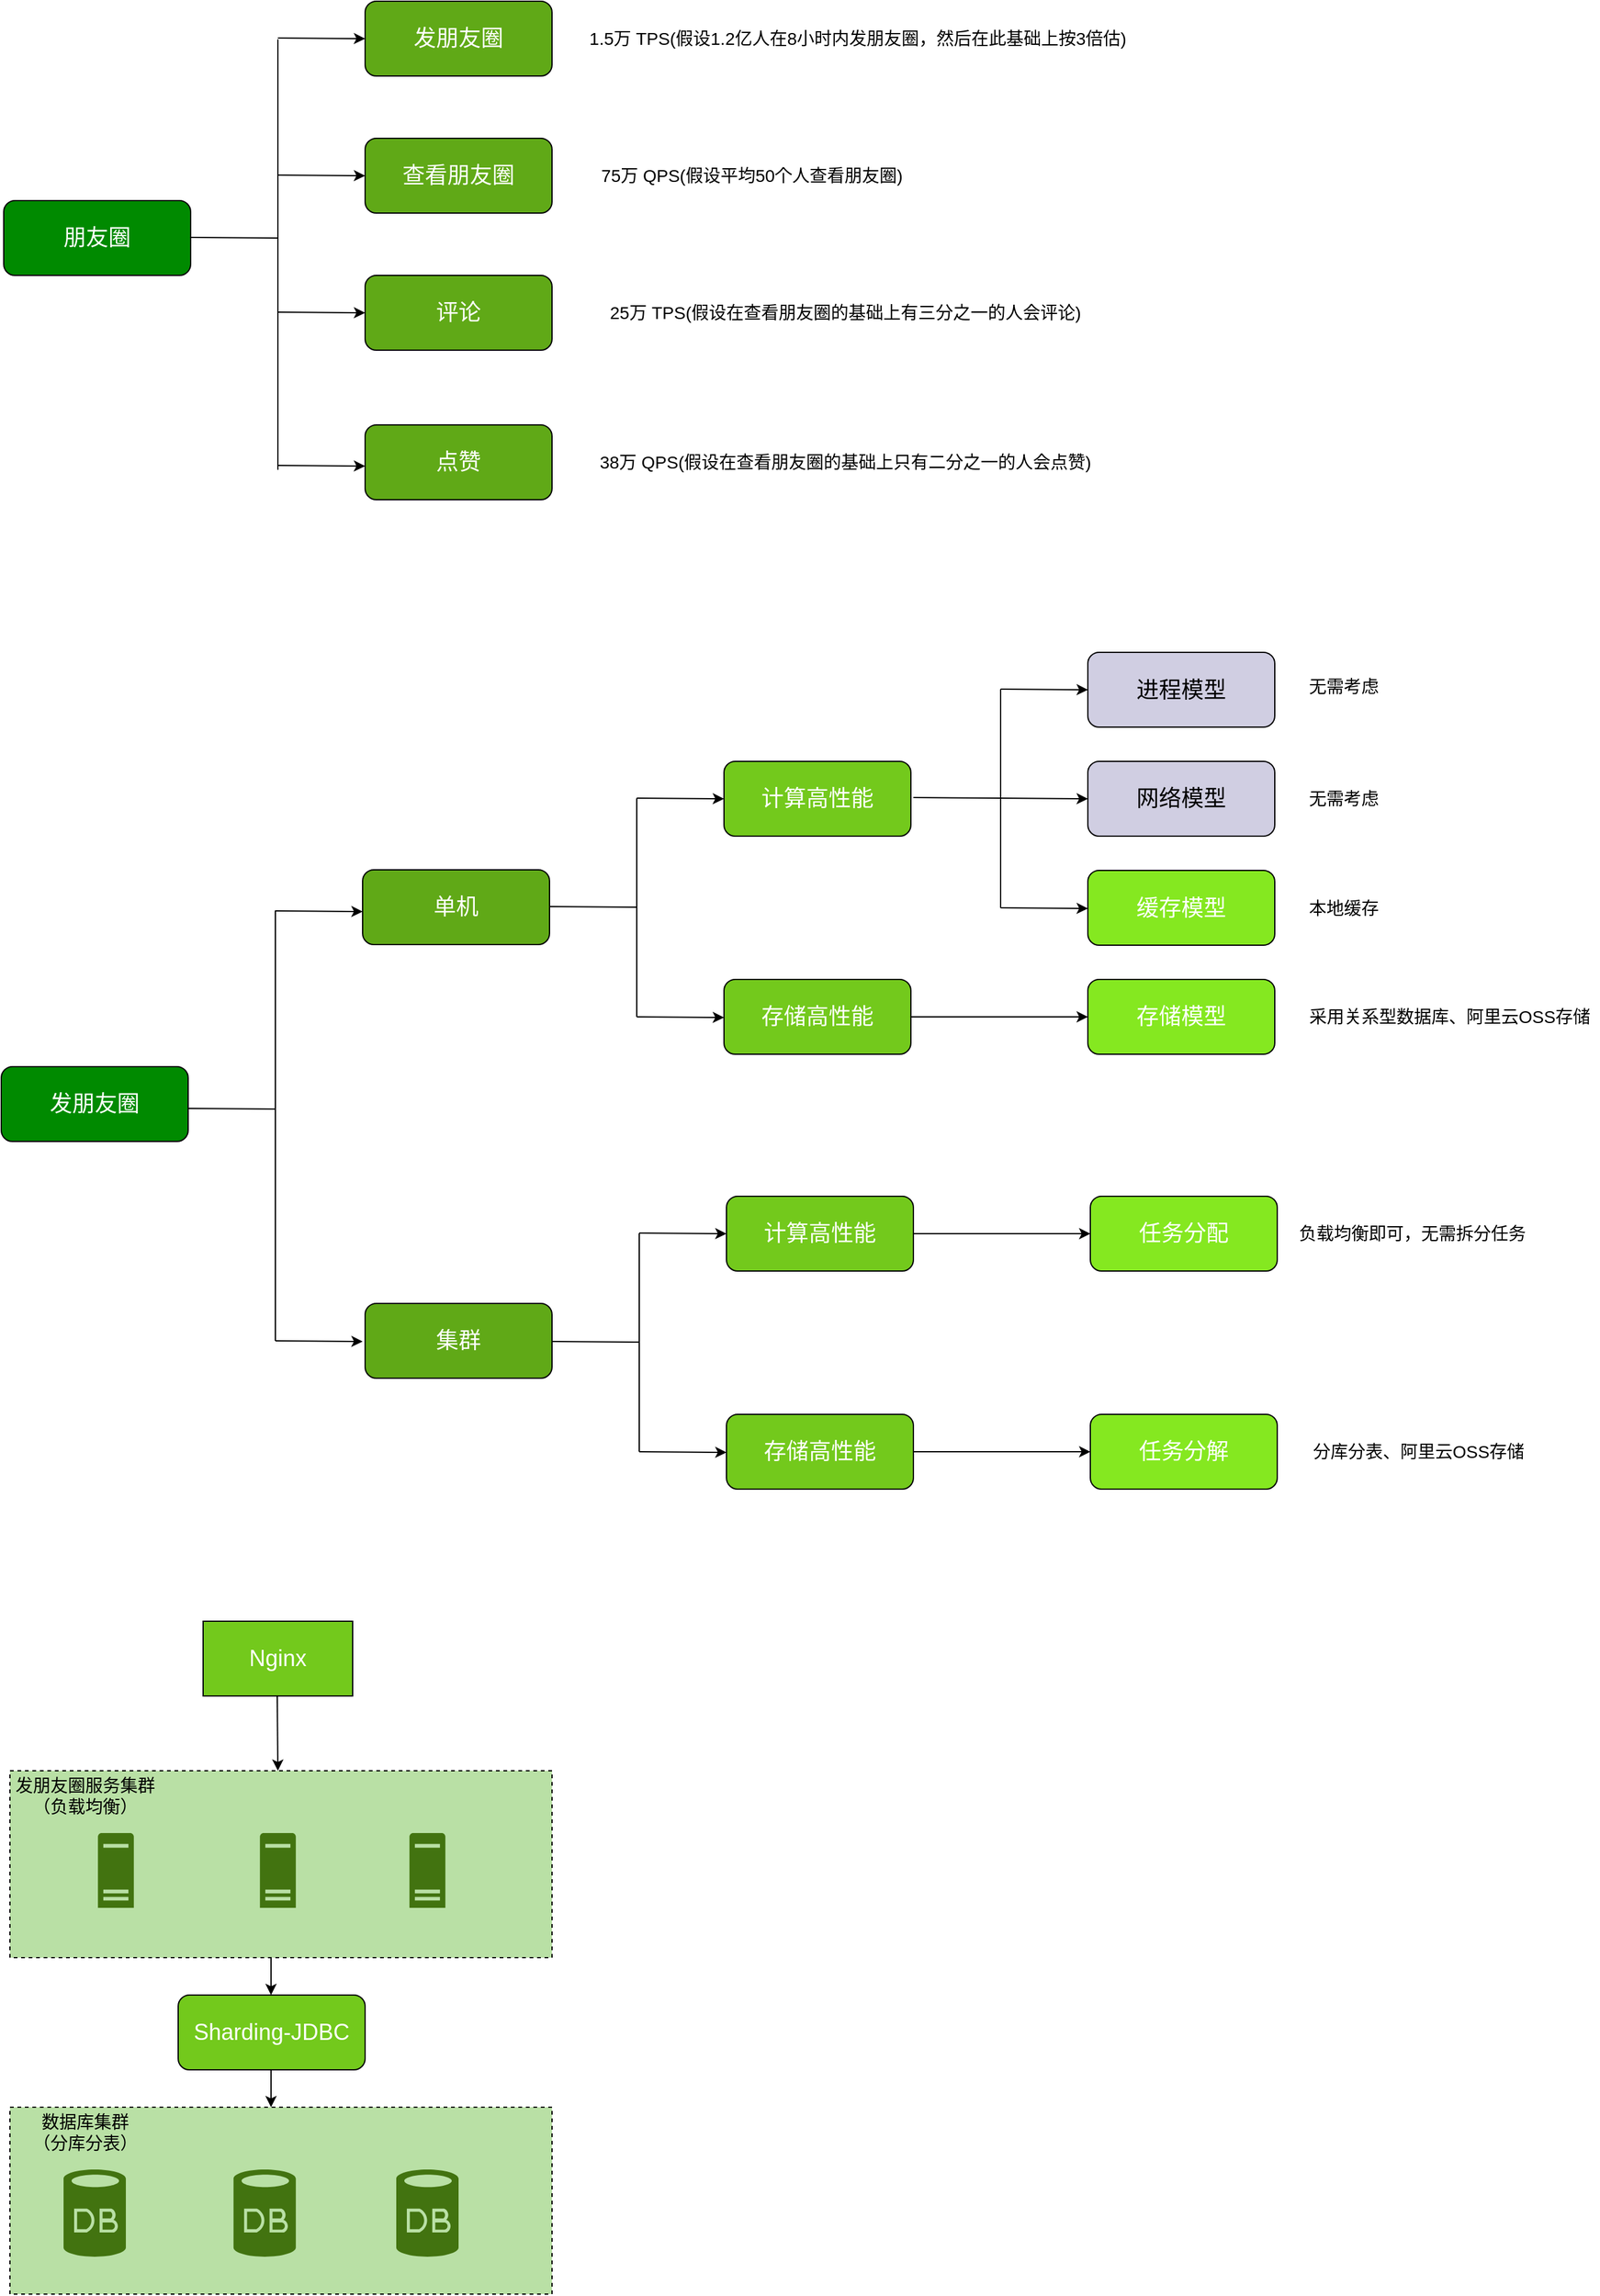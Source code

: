 <mxfile version="15.0.6" type="github">
  <diagram id="jBRWD2HVv8BvLUWZsqpH" name="Page-1">
    <mxGraphModel dx="946" dy="539" grid="1" gridSize="10" guides="1" tooltips="1" connect="1" arrows="1" fold="1" page="1" pageScale="1" pageWidth="827" pageHeight="1169" math="0" shadow="0">
      <root>
        <mxCell id="0" />
        <mxCell id="1" parent="0" />
        <mxCell id="3huNSBhZNZtRJ6iiqQSG-64" value="" style="rounded=0;whiteSpace=wrap;html=1;dashed=1;fillColor=#B9E0A5;" vertex="1" parent="1">
          <mxGeometry x="65" y="1560" width="435" height="150" as="geometry" />
        </mxCell>
        <mxCell id="3huNSBhZNZtRJ6iiqQSG-1" value="&lt;font style=&quot;font-size: 18px&quot;&gt;朋友圈&lt;/font&gt;" style="rounded=1;whiteSpace=wrap;html=1;fontColor=#ffffff;fillColor=#008a00;" vertex="1" parent="1">
          <mxGeometry x="60" y="300" width="150" height="60" as="geometry" />
        </mxCell>
        <mxCell id="3huNSBhZNZtRJ6iiqQSG-2" value="&lt;font style=&quot;font-size: 18px&quot;&gt;发朋友圈&lt;/font&gt;" style="rounded=1;whiteSpace=wrap;html=1;fontColor=#ffffff;fillColor=#60a917;" vertex="1" parent="1">
          <mxGeometry x="350" y="140" width="150" height="60" as="geometry" />
        </mxCell>
        <mxCell id="3huNSBhZNZtRJ6iiqQSG-3" value="&lt;font style=&quot;font-size: 18px&quot;&gt;查看朋友圈&lt;/font&gt;" style="rounded=1;whiteSpace=wrap;html=1;fontColor=#ffffff;fillColor=#60a917;" vertex="1" parent="1">
          <mxGeometry x="350" y="250" width="150" height="60" as="geometry" />
        </mxCell>
        <mxCell id="3huNSBhZNZtRJ6iiqQSG-4" value="&lt;font style=&quot;font-size: 18px&quot;&gt;评论&lt;/font&gt;" style="rounded=1;whiteSpace=wrap;html=1;fontColor=#ffffff;fillColor=#60a917;" vertex="1" parent="1">
          <mxGeometry x="350" y="360" width="150" height="60" as="geometry" />
        </mxCell>
        <mxCell id="3huNSBhZNZtRJ6iiqQSG-5" value="&lt;font style=&quot;font-size: 18px&quot;&gt;点赞&lt;/font&gt;" style="rounded=1;whiteSpace=wrap;html=1;fontColor=#ffffff;fillColor=#60a917;" vertex="1" parent="1">
          <mxGeometry x="350" y="480" width="150" height="60" as="geometry" />
        </mxCell>
        <mxCell id="3huNSBhZNZtRJ6iiqQSG-6" value="" style="endArrow=none;html=1;" edge="1" parent="1">
          <mxGeometry width="50" height="50" relative="1" as="geometry">
            <mxPoint x="210" y="329.5" as="sourcePoint" />
            <mxPoint x="280" y="330" as="targetPoint" />
          </mxGeometry>
        </mxCell>
        <mxCell id="3huNSBhZNZtRJ6iiqQSG-7" value="" style="endArrow=none;html=1;" edge="1" parent="1">
          <mxGeometry width="50" height="50" relative="1" as="geometry">
            <mxPoint x="280" y="516" as="sourcePoint" />
            <mxPoint x="280" y="416" as="targetPoint" />
            <Array as="points">
              <mxPoint x="280" y="166" />
            </Array>
          </mxGeometry>
        </mxCell>
        <mxCell id="3huNSBhZNZtRJ6iiqQSG-8" value="" style="endArrow=classic;html=1;entryX=0;entryY=0.5;entryDx=0;entryDy=0;" edge="1" parent="1" target="3huNSBhZNZtRJ6iiqQSG-2">
          <mxGeometry width="50" height="50" relative="1" as="geometry">
            <mxPoint x="280" y="169.5" as="sourcePoint" />
            <mxPoint x="340" y="169.5" as="targetPoint" />
          </mxGeometry>
        </mxCell>
        <mxCell id="3huNSBhZNZtRJ6iiqQSG-9" value="" style="endArrow=classic;html=1;entryX=0;entryY=0.5;entryDx=0;entryDy=0;" edge="1" parent="1" target="3huNSBhZNZtRJ6iiqQSG-3">
          <mxGeometry width="50" height="50" relative="1" as="geometry">
            <mxPoint x="280" y="279.5" as="sourcePoint" />
            <mxPoint x="340" y="279.5" as="targetPoint" />
          </mxGeometry>
        </mxCell>
        <mxCell id="3huNSBhZNZtRJ6iiqQSG-10" value="" style="endArrow=classic;html=1;entryX=0;entryY=0.5;entryDx=0;entryDy=0;" edge="1" parent="1">
          <mxGeometry width="50" height="50" relative="1" as="geometry">
            <mxPoint x="280" y="389.5" as="sourcePoint" />
            <mxPoint x="350" y="390" as="targetPoint" />
          </mxGeometry>
        </mxCell>
        <mxCell id="3huNSBhZNZtRJ6iiqQSG-11" value="" style="endArrow=classic;html=1;entryX=0;entryY=0.5;entryDx=0;entryDy=0;" edge="1" parent="1">
          <mxGeometry width="50" height="50" relative="1" as="geometry">
            <mxPoint x="280" y="512.5" as="sourcePoint" />
            <mxPoint x="350" y="513" as="targetPoint" />
          </mxGeometry>
        </mxCell>
        <mxCell id="3huNSBhZNZtRJ6iiqQSG-12" value="&lt;font style=&quot;font-size: 14px&quot;&gt;1.5万 TPS(假设1.2亿人在8小时内发朋友圈，然后在此基础上按3倍估)&lt;/font&gt;" style="text;html=1;resizable=0;autosize=1;align=center;verticalAlign=middle;points=[];fillColor=none;strokeColor=none;rounded=0;" vertex="1" parent="1">
          <mxGeometry x="520" y="160" width="450" height="20" as="geometry" />
        </mxCell>
        <mxCell id="3huNSBhZNZtRJ6iiqQSG-13" value="&lt;font style=&quot;font-size: 14px&quot;&gt;75万 QPS(假设平均50个人查看朋友圈)&lt;/font&gt;" style="text;html=1;resizable=0;autosize=1;align=center;verticalAlign=middle;points=[];fillColor=none;strokeColor=none;rounded=0;" vertex="1" parent="1">
          <mxGeometry x="530" y="270" width="260" height="20" as="geometry" />
        </mxCell>
        <mxCell id="3huNSBhZNZtRJ6iiqQSG-14" value="&lt;font style=&quot;font-size: 14px&quot;&gt;25万 TPS(假设在查看朋友圈的基础上有三分之一的人会评论)&lt;/font&gt;" style="text;html=1;resizable=0;autosize=1;align=center;verticalAlign=middle;points=[];fillColor=none;strokeColor=none;rounded=0;" vertex="1" parent="1">
          <mxGeometry x="540" y="380" width="390" height="20" as="geometry" />
        </mxCell>
        <mxCell id="3huNSBhZNZtRJ6iiqQSG-15" value="&lt;font style=&quot;font-size: 14px&quot;&gt;38万 QPS(假设在查看朋友圈的基础上只有二分之一的人会点赞)&lt;/font&gt;" style="text;html=1;resizable=0;autosize=1;align=center;verticalAlign=middle;points=[];fillColor=none;strokeColor=none;rounded=0;" vertex="1" parent="1">
          <mxGeometry x="530" y="500" width="410" height="20" as="geometry" />
        </mxCell>
        <mxCell id="3huNSBhZNZtRJ6iiqQSG-18" value="&lt;font style=&quot;font-size: 18px&quot;&gt;发朋友圈&lt;/font&gt;" style="rounded=1;whiteSpace=wrap;html=1;fontColor=#ffffff;fillColor=#008a00;" vertex="1" parent="1">
          <mxGeometry x="58" y="995" width="150" height="60" as="geometry" />
        </mxCell>
        <mxCell id="3huNSBhZNZtRJ6iiqQSG-19" value="&lt;font style=&quot;font-size: 18px&quot;&gt;单机&lt;/font&gt;" style="rounded=1;whiteSpace=wrap;html=1;fontColor=#ffffff;fillColor=#60a917;" vertex="1" parent="1">
          <mxGeometry x="348" y="837" width="150" height="60" as="geometry" />
        </mxCell>
        <mxCell id="3huNSBhZNZtRJ6iiqQSG-20" value="&lt;font style=&quot;font-size: 18px&quot;&gt;集群&lt;/font&gt;" style="rounded=1;whiteSpace=wrap;html=1;fontColor=#ffffff;fillColor=#60a917;" vertex="1" parent="1">
          <mxGeometry x="350" y="1185" width="150" height="60" as="geometry" />
        </mxCell>
        <mxCell id="3huNSBhZNZtRJ6iiqQSG-21" value="" style="endArrow=none;html=1;" edge="1" parent="1">
          <mxGeometry width="50" height="50" relative="1" as="geometry">
            <mxPoint x="208" y="1028.5" as="sourcePoint" />
            <mxPoint x="278" y="1029" as="targetPoint" />
          </mxGeometry>
        </mxCell>
        <mxCell id="3huNSBhZNZtRJ6iiqQSG-22" value="" style="endArrow=none;html=1;" edge="1" parent="1">
          <mxGeometry width="50" height="50" relative="1" as="geometry">
            <mxPoint x="278" y="1215" as="sourcePoint" />
            <mxPoint x="278" y="1115" as="targetPoint" />
            <Array as="points">
              <mxPoint x="278" y="865" />
            </Array>
          </mxGeometry>
        </mxCell>
        <mxCell id="3huNSBhZNZtRJ6iiqQSG-23" value="" style="endArrow=classic;html=1;entryX=0;entryY=0.5;entryDx=0;entryDy=0;" edge="1" parent="1">
          <mxGeometry width="50" height="50" relative="1" as="geometry">
            <mxPoint x="278" y="870" as="sourcePoint" />
            <mxPoint x="348" y="870.5" as="targetPoint" />
          </mxGeometry>
        </mxCell>
        <mxCell id="3huNSBhZNZtRJ6iiqQSG-24" value="" style="endArrow=classic;html=1;entryX=0;entryY=0.5;entryDx=0;entryDy=0;" edge="1" parent="1">
          <mxGeometry width="50" height="50" relative="1" as="geometry">
            <mxPoint x="278" y="1215" as="sourcePoint" />
            <mxPoint x="348" y="1215.5" as="targetPoint" />
          </mxGeometry>
        </mxCell>
        <mxCell id="3huNSBhZNZtRJ6iiqQSG-25" value="&lt;font style=&quot;font-size: 18px&quot;&gt;计算高性能&lt;/font&gt;" style="rounded=1;whiteSpace=wrap;html=1;fontColor=#ffffff;fillColor=#73C91C;" vertex="1" parent="1">
          <mxGeometry x="638" y="750" width="150" height="60" as="geometry" />
        </mxCell>
        <mxCell id="3huNSBhZNZtRJ6iiqQSG-26" value="&lt;span style=&quot;font-size: 18px&quot;&gt;存储高性能&lt;/span&gt;" style="rounded=1;whiteSpace=wrap;html=1;fontColor=#ffffff;fillColor=#73C91C;" vertex="1" parent="1">
          <mxGeometry x="638" y="925" width="150" height="60" as="geometry" />
        </mxCell>
        <mxCell id="3huNSBhZNZtRJ6iiqQSG-27" value="" style="endArrow=none;html=1;" edge="1" parent="1">
          <mxGeometry width="50" height="50" relative="1" as="geometry">
            <mxPoint x="498" y="866.5" as="sourcePoint" />
            <mxPoint x="568" y="867" as="targetPoint" />
          </mxGeometry>
        </mxCell>
        <mxCell id="3huNSBhZNZtRJ6iiqQSG-28" value="" style="endArrow=none;html=1;" edge="1" parent="1">
          <mxGeometry width="50" height="50" relative="1" as="geometry">
            <mxPoint x="568" y="955" as="sourcePoint" />
            <mxPoint x="568" y="865" as="targetPoint" />
            <Array as="points">
              <mxPoint x="568" y="775" />
            </Array>
          </mxGeometry>
        </mxCell>
        <mxCell id="3huNSBhZNZtRJ6iiqQSG-29" value="" style="endArrow=classic;html=1;entryX=0;entryY=0.5;entryDx=0;entryDy=0;" edge="1" parent="1">
          <mxGeometry width="50" height="50" relative="1" as="geometry">
            <mxPoint x="568" y="779.5" as="sourcePoint" />
            <mxPoint x="638" y="780" as="targetPoint" />
          </mxGeometry>
        </mxCell>
        <mxCell id="3huNSBhZNZtRJ6iiqQSG-30" value="" style="endArrow=classic;html=1;entryX=0;entryY=0.5;entryDx=0;entryDy=0;" edge="1" parent="1">
          <mxGeometry width="50" height="50" relative="1" as="geometry">
            <mxPoint x="568" y="955" as="sourcePoint" />
            <mxPoint x="638" y="955.5" as="targetPoint" />
          </mxGeometry>
        </mxCell>
        <mxCell id="3huNSBhZNZtRJ6iiqQSG-31" value="&lt;font style=&quot;font-size: 18px&quot;&gt;计算高性能&lt;/font&gt;" style="rounded=1;whiteSpace=wrap;html=1;fontColor=#ffffff;fillColor=#73C91C;" vertex="1" parent="1">
          <mxGeometry x="640" y="1099" width="150" height="60" as="geometry" />
        </mxCell>
        <mxCell id="3huNSBhZNZtRJ6iiqQSG-32" value="&lt;span style=&quot;font-size: 18px&quot;&gt;存储高性能&lt;/span&gt;" style="rounded=1;whiteSpace=wrap;html=1;fontColor=#ffffff;fillColor=#73C91C;" vertex="1" parent="1">
          <mxGeometry x="640" y="1274" width="150" height="60" as="geometry" />
        </mxCell>
        <mxCell id="3huNSBhZNZtRJ6iiqQSG-33" value="" style="endArrow=none;html=1;" edge="1" parent="1">
          <mxGeometry width="50" height="50" relative="1" as="geometry">
            <mxPoint x="500" y="1215.5" as="sourcePoint" />
            <mxPoint x="570" y="1216" as="targetPoint" />
          </mxGeometry>
        </mxCell>
        <mxCell id="3huNSBhZNZtRJ6iiqQSG-34" value="" style="endArrow=none;html=1;" edge="1" parent="1">
          <mxGeometry width="50" height="50" relative="1" as="geometry">
            <mxPoint x="570" y="1304" as="sourcePoint" />
            <mxPoint x="570" y="1214" as="targetPoint" />
            <Array as="points">
              <mxPoint x="570" y="1124" />
            </Array>
          </mxGeometry>
        </mxCell>
        <mxCell id="3huNSBhZNZtRJ6iiqQSG-35" value="" style="endArrow=classic;html=1;entryX=0;entryY=0.5;entryDx=0;entryDy=0;" edge="1" parent="1">
          <mxGeometry width="50" height="50" relative="1" as="geometry">
            <mxPoint x="570" y="1128.5" as="sourcePoint" />
            <mxPoint x="640" y="1129" as="targetPoint" />
          </mxGeometry>
        </mxCell>
        <mxCell id="3huNSBhZNZtRJ6iiqQSG-36" value="" style="endArrow=classic;html=1;entryX=0;entryY=0.5;entryDx=0;entryDy=0;" edge="1" parent="1">
          <mxGeometry width="50" height="50" relative="1" as="geometry">
            <mxPoint x="570" y="1304" as="sourcePoint" />
            <mxPoint x="640" y="1304.5" as="targetPoint" />
          </mxGeometry>
        </mxCell>
        <mxCell id="3huNSBhZNZtRJ6iiqQSG-37" value="&lt;font style=&quot;font-size: 18px&quot;&gt;进程模型&lt;/font&gt;" style="rounded=1;whiteSpace=wrap;html=1;fillColor=#d0cee2;" vertex="1" parent="1">
          <mxGeometry x="930" y="662.5" width="150" height="60" as="geometry" />
        </mxCell>
        <mxCell id="3huNSBhZNZtRJ6iiqQSG-38" value="&lt;span style=&quot;font-size: 18px&quot;&gt;缓存模型&lt;/span&gt;" style="rounded=1;whiteSpace=wrap;html=1;fontColor=#ffffff;fillColor=#85E820;" vertex="1" parent="1">
          <mxGeometry x="930" y="837.5" width="150" height="60" as="geometry" />
        </mxCell>
        <mxCell id="3huNSBhZNZtRJ6iiqQSG-39" value="" style="endArrow=none;html=1;" edge="1" parent="1">
          <mxGeometry width="50" height="50" relative="1" as="geometry">
            <mxPoint x="790" y="779" as="sourcePoint" />
            <mxPoint x="860" y="779.5" as="targetPoint" />
          </mxGeometry>
        </mxCell>
        <mxCell id="3huNSBhZNZtRJ6iiqQSG-40" value="" style="endArrow=none;html=1;" edge="1" parent="1">
          <mxGeometry width="50" height="50" relative="1" as="geometry">
            <mxPoint x="860" y="867.5" as="sourcePoint" />
            <mxPoint x="860" y="777.5" as="targetPoint" />
            <Array as="points">
              <mxPoint x="860" y="687.5" />
            </Array>
          </mxGeometry>
        </mxCell>
        <mxCell id="3huNSBhZNZtRJ6iiqQSG-41" value="" style="endArrow=classic;html=1;entryX=0;entryY=0.5;entryDx=0;entryDy=0;" edge="1" parent="1">
          <mxGeometry width="50" height="50" relative="1" as="geometry">
            <mxPoint x="860" y="692" as="sourcePoint" />
            <mxPoint x="930" y="692.5" as="targetPoint" />
          </mxGeometry>
        </mxCell>
        <mxCell id="3huNSBhZNZtRJ6iiqQSG-42" value="" style="endArrow=classic;html=1;entryX=0;entryY=0.5;entryDx=0;entryDy=0;" edge="1" parent="1">
          <mxGeometry width="50" height="50" relative="1" as="geometry">
            <mxPoint x="860" y="867.5" as="sourcePoint" />
            <mxPoint x="930" y="868" as="targetPoint" />
          </mxGeometry>
        </mxCell>
        <mxCell id="3huNSBhZNZtRJ6iiqQSG-43" value="&lt;span style=&quot;font-size: 18px&quot;&gt;网络模型&lt;/span&gt;" style="rounded=1;whiteSpace=wrap;html=1;fillColor=#d0cee2;" vertex="1" parent="1">
          <mxGeometry x="930" y="750" width="150" height="60" as="geometry" />
        </mxCell>
        <mxCell id="3huNSBhZNZtRJ6iiqQSG-44" value="" style="endArrow=classic;html=1;entryX=0;entryY=0.5;entryDx=0;entryDy=0;" edge="1" parent="1">
          <mxGeometry width="50" height="50" relative="1" as="geometry">
            <mxPoint x="860" y="779.5" as="sourcePoint" />
            <mxPoint x="930" y="780" as="targetPoint" />
          </mxGeometry>
        </mxCell>
        <mxCell id="3huNSBhZNZtRJ6iiqQSG-45" value="&lt;font style=&quot;font-size: 18px&quot;&gt;存储模型&lt;/font&gt;" style="rounded=1;whiteSpace=wrap;html=1;fontColor=#ffffff;fillColor=#85E820;" vertex="1" parent="1">
          <mxGeometry x="930" y="925" width="150" height="60" as="geometry" />
        </mxCell>
        <mxCell id="3huNSBhZNZtRJ6iiqQSG-46" value="" style="endArrow=classic;html=1;exitX=1;exitY=0.5;exitDx=0;exitDy=0;" edge="1" parent="1" source="3huNSBhZNZtRJ6iiqQSG-26">
          <mxGeometry width="50" height="50" relative="1" as="geometry">
            <mxPoint x="860" y="954.5" as="sourcePoint" />
            <mxPoint x="930" y="955" as="targetPoint" />
          </mxGeometry>
        </mxCell>
        <mxCell id="3huNSBhZNZtRJ6iiqQSG-47" value="&lt;font style=&quot;font-size: 18px&quot;&gt;任务分配&lt;/font&gt;" style="rounded=1;whiteSpace=wrap;html=1;fontColor=#ffffff;fillColor=#85E820;" vertex="1" parent="1">
          <mxGeometry x="932" y="1099" width="150" height="60" as="geometry" />
        </mxCell>
        <mxCell id="3huNSBhZNZtRJ6iiqQSG-48" value="" style="endArrow=classic;html=1;exitX=1;exitY=0.5;exitDx=0;exitDy=0;" edge="1" parent="1">
          <mxGeometry width="50" height="50" relative="1" as="geometry">
            <mxPoint x="790" y="1129" as="sourcePoint" />
            <mxPoint x="932" y="1129" as="targetPoint" />
          </mxGeometry>
        </mxCell>
        <mxCell id="3huNSBhZNZtRJ6iiqQSG-49" value="&lt;font style=&quot;font-size: 18px&quot;&gt;任务分解&lt;/font&gt;" style="rounded=1;whiteSpace=wrap;html=1;fontColor=#ffffff;fillColor=#85E820;" vertex="1" parent="1">
          <mxGeometry x="932" y="1274" width="150" height="60" as="geometry" />
        </mxCell>
        <mxCell id="3huNSBhZNZtRJ6iiqQSG-50" value="" style="endArrow=classic;html=1;exitX=1;exitY=0.5;exitDx=0;exitDy=0;" edge="1" parent="1">
          <mxGeometry width="50" height="50" relative="1" as="geometry">
            <mxPoint x="790" y="1304" as="sourcePoint" />
            <mxPoint x="932" y="1304" as="targetPoint" />
          </mxGeometry>
        </mxCell>
        <mxCell id="3huNSBhZNZtRJ6iiqQSG-51" value="&lt;font style=&quot;font-size: 14px&quot;&gt;本地缓存&lt;/font&gt;" style="text;html=1;resizable=0;autosize=1;align=center;verticalAlign=middle;points=[];fillColor=none;strokeColor=none;rounded=0;" vertex="1" parent="1">
          <mxGeometry x="1100" y="857.5" width="70" height="20" as="geometry" />
        </mxCell>
        <mxCell id="3huNSBhZNZtRJ6iiqQSG-52" value="&lt;span style=&quot;font-size: 14px&quot;&gt;采用关系型数据库、阿里云OSS存储&lt;/span&gt;" style="text;html=1;resizable=0;autosize=1;align=center;verticalAlign=middle;points=[];fillColor=none;strokeColor=none;rounded=0;" vertex="1" parent="1">
          <mxGeometry x="1100" y="945" width="240" height="20" as="geometry" />
        </mxCell>
        <mxCell id="3huNSBhZNZtRJ6iiqQSG-53" value="&lt;span style=&quot;font-size: 14px&quot;&gt;负载均衡即可，无需拆分任务&lt;/span&gt;" style="text;html=1;resizable=0;autosize=1;align=center;verticalAlign=middle;points=[];fillColor=none;strokeColor=none;rounded=0;" vertex="1" parent="1">
          <mxGeometry x="1090" y="1119" width="200" height="20" as="geometry" />
        </mxCell>
        <mxCell id="3huNSBhZNZtRJ6iiqQSG-54" value="&lt;span style=&quot;font-size: 14px&quot;&gt;分库分表&lt;/span&gt;&lt;span style=&quot;font-size: 14px&quot;&gt;、阿里云OSS存储&lt;/span&gt;" style="text;html=1;resizable=0;autosize=1;align=center;verticalAlign=middle;points=[];fillColor=none;strokeColor=none;rounded=0;" vertex="1" parent="1">
          <mxGeometry x="1100" y="1294" width="190" height="20" as="geometry" />
        </mxCell>
        <mxCell id="3huNSBhZNZtRJ6iiqQSG-55" value="&lt;span style=&quot;font-size: 14px&quot;&gt;无需考虑&lt;/span&gt;" style="text;html=1;resizable=0;autosize=1;align=center;verticalAlign=middle;points=[];fillColor=none;strokeColor=none;rounded=0;" vertex="1" parent="1">
          <mxGeometry x="1100" y="680" width="70" height="20" as="geometry" />
        </mxCell>
        <mxCell id="3huNSBhZNZtRJ6iiqQSG-56" value="&lt;font style=&quot;font-size: 14px&quot;&gt;无需考虑&lt;/font&gt;" style="text;html=1;resizable=0;autosize=1;align=center;verticalAlign=middle;points=[];fillColor=none;strokeColor=none;rounded=0;" vertex="1" parent="1">
          <mxGeometry x="1100" y="770" width="70" height="20" as="geometry" />
        </mxCell>
        <mxCell id="3huNSBhZNZtRJ6iiqQSG-57" value="&lt;font color=&quot;#ffffff&quot; style=&quot;font-size: 18px&quot;&gt;Nginx&lt;/font&gt;" style="rounded=0;whiteSpace=wrap;html=1;strokeColor=#000000;fillColor=#73C91C;" vertex="1" parent="1">
          <mxGeometry x="220" y="1440" width="120" height="60" as="geometry" />
        </mxCell>
        <mxCell id="3huNSBhZNZtRJ6iiqQSG-61" value="" style="aspect=fixed;pointerEvents=1;shadow=0;dashed=0;html=1;strokeColor=none;labelPosition=center;verticalLabelPosition=bottom;verticalAlign=top;align=center;shape=mxgraph.mscae.enterprise.server_generic;fillColor=#427310;" vertex="1" parent="1">
          <mxGeometry x="135.6" y="1610" width="28.8" height="60" as="geometry" />
        </mxCell>
        <mxCell id="3huNSBhZNZtRJ6iiqQSG-62" value="" style="aspect=fixed;pointerEvents=1;shadow=0;dashed=0;html=1;strokeColor=none;labelPosition=center;verticalLabelPosition=bottom;verticalAlign=top;align=center;shape=mxgraph.mscae.enterprise.server_generic;fillColor=#427310;" vertex="1" parent="1">
          <mxGeometry x="265.6" y="1610" width="28.8" height="60" as="geometry" />
        </mxCell>
        <mxCell id="3huNSBhZNZtRJ6iiqQSG-63" value="" style="aspect=fixed;pointerEvents=1;shadow=0;dashed=0;html=1;strokeColor=none;labelPosition=center;verticalLabelPosition=bottom;verticalAlign=top;align=center;shape=mxgraph.mscae.enterprise.server_generic;fillColor=#427310;" vertex="1" parent="1">
          <mxGeometry x="385.6" y="1610" width="28.8" height="60" as="geometry" />
        </mxCell>
        <mxCell id="3huNSBhZNZtRJ6iiqQSG-65" value="&lt;span style=&quot;font-size: 14px&quot;&gt;发朋友圈服务集群&lt;br&gt;（负载均衡）&lt;br&gt;&lt;/span&gt;" style="text;html=1;resizable=0;autosize=1;align=center;verticalAlign=middle;points=[];fillColor=none;strokeColor=none;rounded=0;" vertex="1" parent="1">
          <mxGeometry x="60.0" y="1560" width="130" height="40" as="geometry" />
        </mxCell>
        <mxCell id="3huNSBhZNZtRJ6iiqQSG-66" value="" style="endArrow=classic;html=1;" edge="1" parent="1">
          <mxGeometry width="50" height="50" relative="1" as="geometry">
            <mxPoint x="279.5" y="1500" as="sourcePoint" />
            <mxPoint x="280" y="1560" as="targetPoint" />
          </mxGeometry>
        </mxCell>
        <mxCell id="3huNSBhZNZtRJ6iiqQSG-68" value="" style="rounded=0;whiteSpace=wrap;html=1;dashed=1;fillColor=#B9E0A5;" vertex="1" parent="1">
          <mxGeometry x="65" y="1830" width="435" height="150" as="geometry" />
        </mxCell>
        <mxCell id="3huNSBhZNZtRJ6iiqQSG-72" value="&lt;span style=&quot;font-size: 14px&quot;&gt;数据库集群&lt;br&gt;（分库分表）&lt;br&gt;&lt;/span&gt;" style="text;html=1;resizable=0;autosize=1;align=center;verticalAlign=middle;points=[];fillColor=none;strokeColor=none;rounded=0;" vertex="1" parent="1">
          <mxGeometry x="75" y="1830" width="100" height="40" as="geometry" />
        </mxCell>
        <mxCell id="3huNSBhZNZtRJ6iiqQSG-73" value="&lt;font style=&quot;font-size: 18px&quot;&gt;Sharding-JDBC&lt;/font&gt;" style="rounded=1;whiteSpace=wrap;html=1;fontColor=#ffffff;fillColor=#73C91C;" vertex="1" parent="1">
          <mxGeometry x="200" y="1740" width="150" height="60" as="geometry" />
        </mxCell>
        <mxCell id="3huNSBhZNZtRJ6iiqQSG-74" value="" style="endArrow=classic;html=1;" edge="1" parent="1">
          <mxGeometry width="50" height="50" relative="1" as="geometry">
            <mxPoint x="274.5" y="1710" as="sourcePoint" />
            <mxPoint x="274.5" y="1740" as="targetPoint" />
          </mxGeometry>
        </mxCell>
        <mxCell id="3huNSBhZNZtRJ6iiqQSG-76" value="" style="endArrow=classic;html=1;" edge="1" parent="1">
          <mxGeometry width="50" height="50" relative="1" as="geometry">
            <mxPoint x="274.5" y="1800" as="sourcePoint" />
            <mxPoint x="274.5" y="1830" as="targetPoint" />
          </mxGeometry>
        </mxCell>
        <mxCell id="3huNSBhZNZtRJ6iiqQSG-77" value="" style="verticalLabelPosition=bottom;html=1;verticalAlign=top;align=center;strokeColor=none;shape=mxgraph.azure.database;fillColor=#427310;" vertex="1" parent="1">
          <mxGeometry x="108" y="1880" width="50" height="70" as="geometry" />
        </mxCell>
        <mxCell id="3huNSBhZNZtRJ6iiqQSG-78" value="" style="verticalLabelPosition=bottom;html=1;verticalAlign=top;align=center;strokeColor=none;shape=mxgraph.azure.database;fillColor=#427310;" vertex="1" parent="1">
          <mxGeometry x="244.4" y="1880" width="50" height="70" as="geometry" />
        </mxCell>
        <mxCell id="3huNSBhZNZtRJ6iiqQSG-79" value="" style="verticalLabelPosition=bottom;html=1;verticalAlign=top;align=center;strokeColor=none;shape=mxgraph.azure.database;fillColor=#427310;" vertex="1" parent="1">
          <mxGeometry x="375" y="1880" width="50" height="70" as="geometry" />
        </mxCell>
      </root>
    </mxGraphModel>
  </diagram>
</mxfile>
